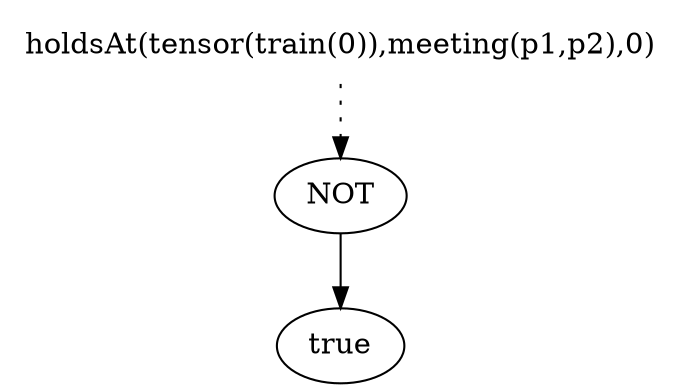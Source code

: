 digraph GP {
false [label="NOT"];
false -> 0;
0 [label="true"];
q_0 [ label="holdsAt(tensor(train(0)),meeting(p1,p2),0)", shape="plaintext" ];
q_0 -> false [style="dotted" ];
}
